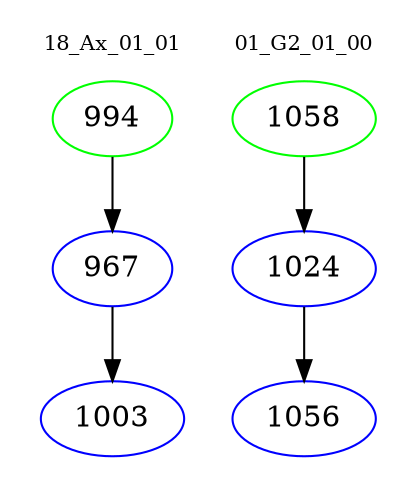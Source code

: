 digraph{
subgraph cluster_0 {
color = white
label = "18_Ax_01_01";
fontsize=10;
T0_994 [label="994", color="green"]
T0_994 -> T0_967 [color="black"]
T0_967 [label="967", color="blue"]
T0_967 -> T0_1003 [color="black"]
T0_1003 [label="1003", color="blue"]
}
subgraph cluster_1 {
color = white
label = "01_G2_01_00";
fontsize=10;
T1_1058 [label="1058", color="green"]
T1_1058 -> T1_1024 [color="black"]
T1_1024 [label="1024", color="blue"]
T1_1024 -> T1_1056 [color="black"]
T1_1056 [label="1056", color="blue"]
}
}
